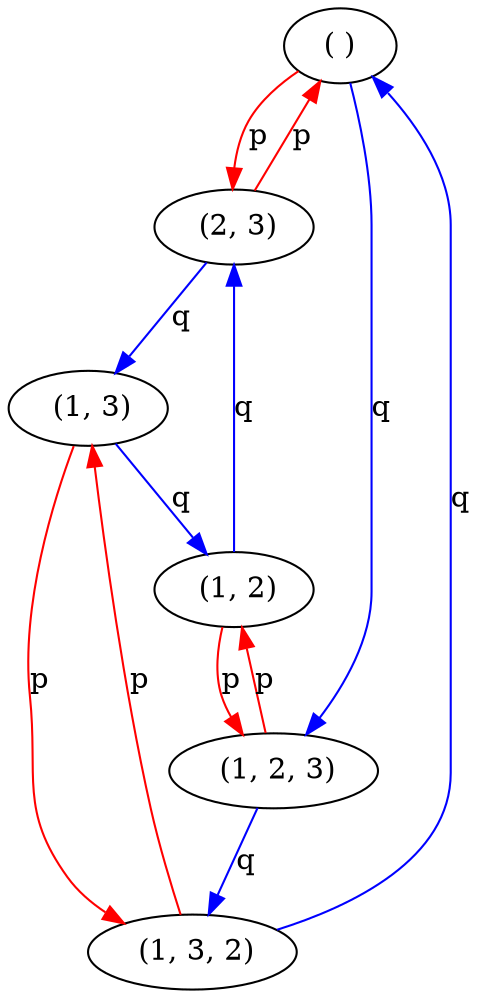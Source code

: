 digraph {
	"( )"
	" (2, 3)"
	" (1, 3)"
	" (1, 3, 2)"
	" (1, 2)"
	" (1, 2, 3)"
		"( )" -> " (2, 3)" [label=p color=red]
		" (2, 3)" -> "( )" [label=p color=red]
		" (1, 3)" -> " (1, 3, 2)" [label=p color=red]
		" (1, 3, 2)" -> " (1, 3)" [label=p color=red]
		" (1, 2)" -> " (1, 2, 3)" [label=p color=red]
		" (1, 2, 3)" -> " (1, 2)" [label=p color=red]
		"( )" -> " (1, 2, 3)" [label=q color=blue]
		" (2, 3)" -> " (1, 3)" [label=q color=blue]
		" (1, 3)" -> " (1, 2)" [label=q color=blue]
		" (1, 3, 2)" -> "( )" [label=q color=blue]
		" (1, 2)" -> " (2, 3)" [label=q color=blue]
		" (1, 2, 3)" -> " (1, 3, 2)" [label=q color=blue]
}